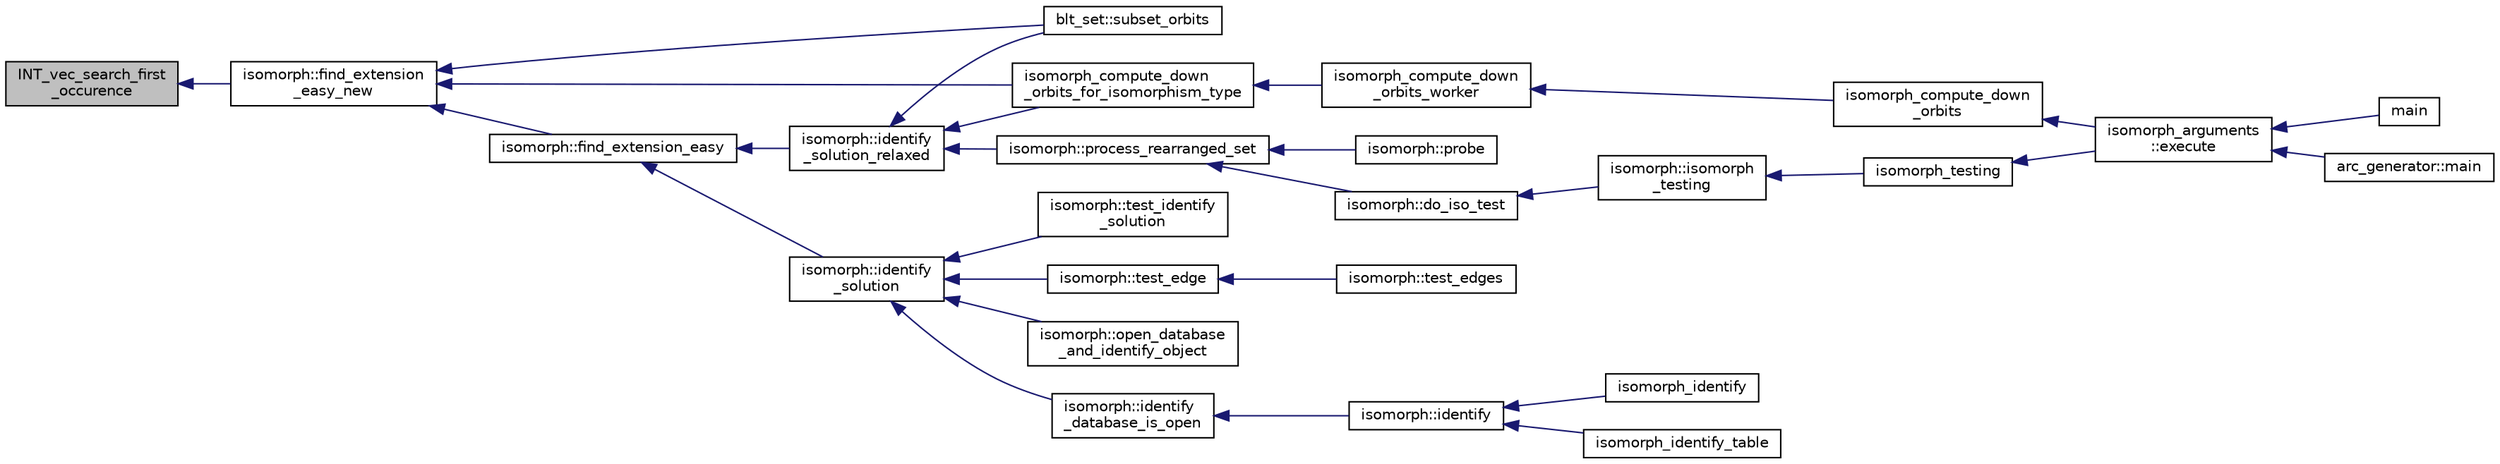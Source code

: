 digraph "INT_vec_search_first_occurence"
{
  edge [fontname="Helvetica",fontsize="10",labelfontname="Helvetica",labelfontsize="10"];
  node [fontname="Helvetica",fontsize="10",shape=record];
  rankdir="LR";
  Node6904 [label="INT_vec_search_first\l_occurence",height=0.2,width=0.4,color="black", fillcolor="grey75", style="filled", fontcolor="black"];
  Node6904 -> Node6905 [dir="back",color="midnightblue",fontsize="10",style="solid",fontname="Helvetica"];
  Node6905 [label="isomorph::find_extension\l_easy_new",height=0.2,width=0.4,color="black", fillcolor="white", style="filled",URL="$d3/d5f/classisomorph.html#a239dde6a8264198fc3f6fb2e15cd882d"];
  Node6905 -> Node6906 [dir="back",color="midnightblue",fontsize="10",style="solid",fontname="Helvetica"];
  Node6906 [label="blt_set::subset_orbits",height=0.2,width=0.4,color="black", fillcolor="white", style="filled",URL="$d1/d3d/classblt__set.html#af8f79fc4346244acfa0e2c2d23c36993"];
  Node6905 -> Node6907 [dir="back",color="midnightblue",fontsize="10",style="solid",fontname="Helvetica"];
  Node6907 [label="isomorph::find_extension_easy",height=0.2,width=0.4,color="black", fillcolor="white", style="filled",URL="$d3/d5f/classisomorph.html#a2861ed73bff2090e2c2a97e263258134"];
  Node6907 -> Node6908 [dir="back",color="midnightblue",fontsize="10",style="solid",fontname="Helvetica"];
  Node6908 [label="isomorph::identify\l_solution_relaxed",height=0.2,width=0.4,color="black", fillcolor="white", style="filled",URL="$d3/d5f/classisomorph.html#a8c36c61c16700d8e570f71f84a4aabc6"];
  Node6908 -> Node6906 [dir="back",color="midnightblue",fontsize="10",style="solid",fontname="Helvetica"];
  Node6908 -> Node6909 [dir="back",color="midnightblue",fontsize="10",style="solid",fontname="Helvetica"];
  Node6909 [label="isomorph_compute_down\l_orbits_for_isomorphism_type",height=0.2,width=0.4,color="black", fillcolor="white", style="filled",URL="$d4/d7e/isomorph__global_8_c.html#a13519b3a5d3b5ceb26b4bec6736b0086"];
  Node6909 -> Node6910 [dir="back",color="midnightblue",fontsize="10",style="solid",fontname="Helvetica"];
  Node6910 [label="isomorph_compute_down\l_orbits_worker",height=0.2,width=0.4,color="black", fillcolor="white", style="filled",URL="$d4/d7e/isomorph__global_8_c.html#a4edf4a833ce5638a3d58cfae1c702b37"];
  Node6910 -> Node6911 [dir="back",color="midnightblue",fontsize="10",style="solid",fontname="Helvetica"];
  Node6911 [label="isomorph_compute_down\l_orbits",height=0.2,width=0.4,color="black", fillcolor="white", style="filled",URL="$d4/d7e/isomorph__global_8_c.html#a3613cea19158edd30958c4edecd97d53"];
  Node6911 -> Node6912 [dir="back",color="midnightblue",fontsize="10",style="solid",fontname="Helvetica"];
  Node6912 [label="isomorph_arguments\l::execute",height=0.2,width=0.4,color="black", fillcolor="white", style="filled",URL="$d5/de4/classisomorph__arguments.html#aa85e472d14906abdd5672dc66027583e"];
  Node6912 -> Node6913 [dir="back",color="midnightblue",fontsize="10",style="solid",fontname="Helvetica"];
  Node6913 [label="main",height=0.2,width=0.4,color="black", fillcolor="white", style="filled",URL="$d1/d5e/blt__main_8_c.html#a217dbf8b442f20279ea00b898af96f52"];
  Node6912 -> Node6914 [dir="back",color="midnightblue",fontsize="10",style="solid",fontname="Helvetica"];
  Node6914 [label="arc_generator::main",height=0.2,width=0.4,color="black", fillcolor="white", style="filled",URL="$d4/d21/classarc__generator.html#ad80140b51b165dad1fe6ab232be7829a"];
  Node6908 -> Node6915 [dir="back",color="midnightblue",fontsize="10",style="solid",fontname="Helvetica"];
  Node6915 [label="isomorph::process_rearranged_set",height=0.2,width=0.4,color="black", fillcolor="white", style="filled",URL="$d3/d5f/classisomorph.html#a7767fd5f1da6dfd7f93810be99ba4ab6"];
  Node6915 -> Node6916 [dir="back",color="midnightblue",fontsize="10",style="solid",fontname="Helvetica"];
  Node6916 [label="isomorph::probe",height=0.2,width=0.4,color="black", fillcolor="white", style="filled",URL="$d3/d5f/classisomorph.html#a9cb6fed7b6ac639d886b117a1f454441"];
  Node6915 -> Node6917 [dir="back",color="midnightblue",fontsize="10",style="solid",fontname="Helvetica"];
  Node6917 [label="isomorph::do_iso_test",height=0.2,width=0.4,color="black", fillcolor="white", style="filled",URL="$d3/d5f/classisomorph.html#a51fc3bf5cc3a99282a489b2df37ee24e"];
  Node6917 -> Node6918 [dir="back",color="midnightblue",fontsize="10",style="solid",fontname="Helvetica"];
  Node6918 [label="isomorph::isomorph\l_testing",height=0.2,width=0.4,color="black", fillcolor="white", style="filled",URL="$d3/d5f/classisomorph.html#ad7945ec94ba0ba16953482edfaa4da6e"];
  Node6918 -> Node6919 [dir="back",color="midnightblue",fontsize="10",style="solid",fontname="Helvetica"];
  Node6919 [label="isomorph_testing",height=0.2,width=0.4,color="black", fillcolor="white", style="filled",URL="$d4/d7e/isomorph__global_8_c.html#a5a73cbe9f89c4727f086482ee2d238f9"];
  Node6919 -> Node6912 [dir="back",color="midnightblue",fontsize="10",style="solid",fontname="Helvetica"];
  Node6907 -> Node6920 [dir="back",color="midnightblue",fontsize="10",style="solid",fontname="Helvetica"];
  Node6920 [label="isomorph::identify\l_solution",height=0.2,width=0.4,color="black", fillcolor="white", style="filled",URL="$d3/d5f/classisomorph.html#abc63d2e561a6209e32c47d8486c9a67e"];
  Node6920 -> Node6921 [dir="back",color="midnightblue",fontsize="10",style="solid",fontname="Helvetica"];
  Node6921 [label="isomorph::test_identify\l_solution",height=0.2,width=0.4,color="black", fillcolor="white", style="filled",URL="$d3/d5f/classisomorph.html#aa2c95f309e3283179e87bbbd83bfdc7d"];
  Node6920 -> Node6922 [dir="back",color="midnightblue",fontsize="10",style="solid",fontname="Helvetica"];
  Node6922 [label="isomorph::test_edge",height=0.2,width=0.4,color="black", fillcolor="white", style="filled",URL="$d3/d5f/classisomorph.html#a591165fa287477b480f5b7081198ba46"];
  Node6922 -> Node6923 [dir="back",color="midnightblue",fontsize="10",style="solid",fontname="Helvetica"];
  Node6923 [label="isomorph::test_edges",height=0.2,width=0.4,color="black", fillcolor="white", style="filled",URL="$d3/d5f/classisomorph.html#ad23507927d8f7698073475d12b2a85bc"];
  Node6920 -> Node6924 [dir="back",color="midnightblue",fontsize="10",style="solid",fontname="Helvetica"];
  Node6924 [label="isomorph::open_database\l_and_identify_object",height=0.2,width=0.4,color="black", fillcolor="white", style="filled",URL="$d3/d5f/classisomorph.html#aa4e387f26f609fc9379d2e01f6cc27d0"];
  Node6920 -> Node6925 [dir="back",color="midnightblue",fontsize="10",style="solid",fontname="Helvetica"];
  Node6925 [label="isomorph::identify\l_database_is_open",height=0.2,width=0.4,color="black", fillcolor="white", style="filled",URL="$d3/d5f/classisomorph.html#a4a5d04d07ac8c2a994fa174f156dea73"];
  Node6925 -> Node6926 [dir="back",color="midnightblue",fontsize="10",style="solid",fontname="Helvetica"];
  Node6926 [label="isomorph::identify",height=0.2,width=0.4,color="black", fillcolor="white", style="filled",URL="$d3/d5f/classisomorph.html#a78ecf843b9f6ca1cfd666e222edd90ae"];
  Node6926 -> Node6927 [dir="back",color="midnightblue",fontsize="10",style="solid",fontname="Helvetica"];
  Node6927 [label="isomorph_identify",height=0.2,width=0.4,color="black", fillcolor="white", style="filled",URL="$d4/d7e/isomorph__global_8_c.html#aa0fe57c73d5668eee10a6022ada7f6a3"];
  Node6926 -> Node6928 [dir="back",color="midnightblue",fontsize="10",style="solid",fontname="Helvetica"];
  Node6928 [label="isomorph_identify_table",height=0.2,width=0.4,color="black", fillcolor="white", style="filled",URL="$d4/d7e/isomorph__global_8_c.html#a9fd19ea945561cf2a6bb5c72dd4b1cb2"];
  Node6905 -> Node6909 [dir="back",color="midnightblue",fontsize="10",style="solid",fontname="Helvetica"];
}
